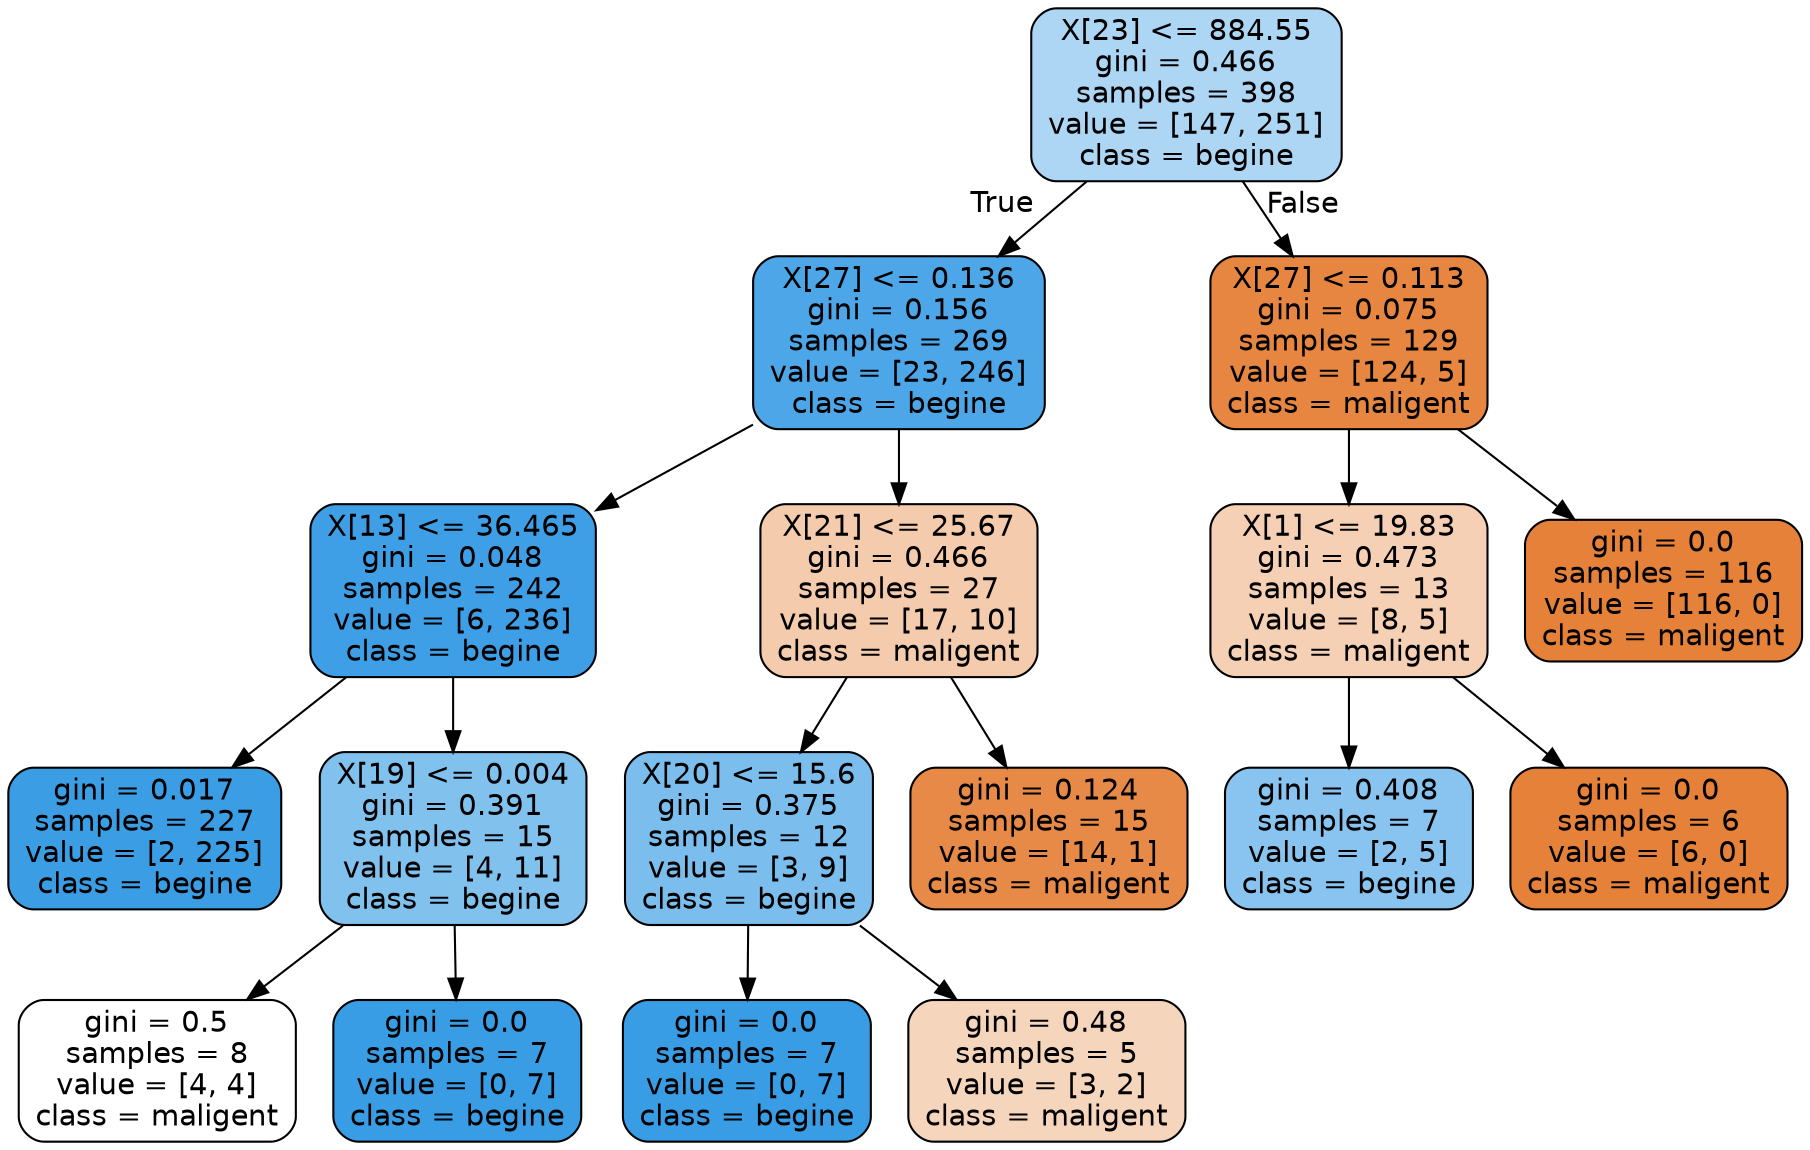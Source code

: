 digraph Tree {
node [shape=box, style="filled, rounded", color="black", fontname="helvetica"] ;
edge [fontname="helvetica"] ;
0 [label="X[23] <= 884.55\ngini = 0.466\nsamples = 398\nvalue = [147, 251]\nclass = begine", fillcolor="#add6f4"] ;
1 [label="X[27] <= 0.136\ngini = 0.156\nsamples = 269\nvalue = [23, 246]\nclass = begine", fillcolor="#4ca6e7"] ;
0 -> 1 [labeldistance=2.5, labelangle=45, headlabel="True"] ;
2 [label="X[13] <= 36.465\ngini = 0.048\nsamples = 242\nvalue = [6, 236]\nclass = begine", fillcolor="#3e9fe6"] ;
1 -> 2 ;
3 [label="gini = 0.017\nsamples = 227\nvalue = [2, 225]\nclass = begine", fillcolor="#3b9ee5"] ;
2 -> 3 ;
8 [label="X[19] <= 0.004\ngini = 0.391\nsamples = 15\nvalue = [4, 11]\nclass = begine", fillcolor="#81c1ee"] ;
2 -> 8 ;
9 [label="gini = 0.5\nsamples = 8\nvalue = [4, 4]\nclass = maligent", fillcolor="#ffffff"] ;
8 -> 9 ;
10 [label="gini = 0.0\nsamples = 7\nvalue = [0, 7]\nclass = begine", fillcolor="#399de5"] ;
8 -> 10 ;
11 [label="X[21] <= 25.67\ngini = 0.466\nsamples = 27\nvalue = [17, 10]\nclass = maligent", fillcolor="#f4cbad"] ;
1 -> 11 ;
12 [label="X[20] <= 15.6\ngini = 0.375\nsamples = 12\nvalue = [3, 9]\nclass = begine", fillcolor="#7bbeee"] ;
11 -> 12 ;
13 [label="gini = 0.0\nsamples = 7\nvalue = [0, 7]\nclass = begine", fillcolor="#399de5"] ;
12 -> 13 ;
14 [label="gini = 0.48\nsamples = 5\nvalue = [3, 2]\nclass = maligent", fillcolor="#f6d5bd"] ;
12 -> 14 ;
15 [label="gini = 0.124\nsamples = 15\nvalue = [14, 1]\nclass = maligent", fillcolor="#e78a47"] ;
11 -> 15 ;
18 [label="X[27] <= 0.113\ngini = 0.075\nsamples = 129\nvalue = [124, 5]\nclass = maligent", fillcolor="#e68641"] ;
0 -> 18 [labeldistance=2.5, labelangle=-45, headlabel="False"] ;
19 [label="X[1] <= 19.83\ngini = 0.473\nsamples = 13\nvalue = [8, 5]\nclass = maligent", fillcolor="#f5d0b5"] ;
18 -> 19 ;
20 [label="gini = 0.408\nsamples = 7\nvalue = [2, 5]\nclass = begine", fillcolor="#88c4ef"] ;
19 -> 20 ;
21 [label="gini = 0.0\nsamples = 6\nvalue = [6, 0]\nclass = maligent", fillcolor="#e58139"] ;
19 -> 21 ;
22 [label="gini = 0.0\nsamples = 116\nvalue = [116, 0]\nclass = maligent", fillcolor="#e58139"] ;
18 -> 22 ;
}
